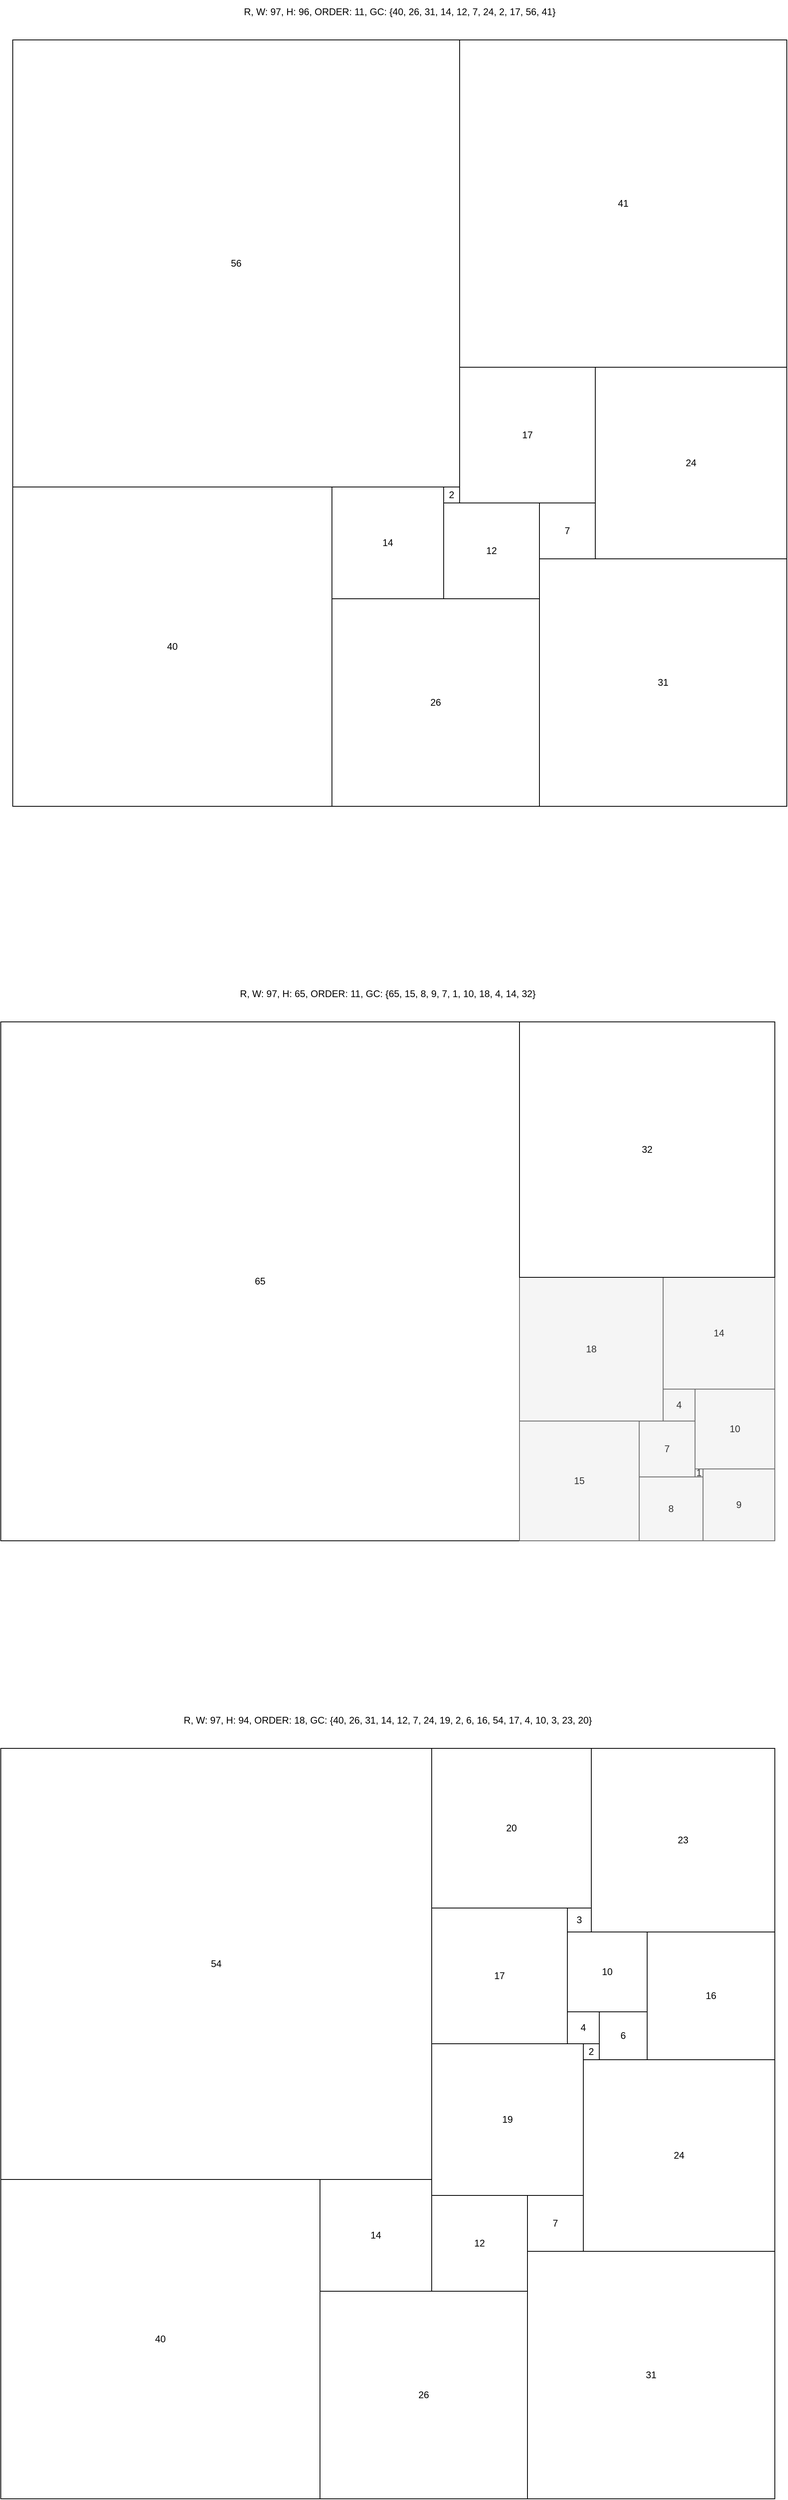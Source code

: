 <mxfile version="21.2.1" type="device">
  <diagram name="Page-1" id="H1nZVYqxkzLZFgEqRADx">
    <mxGraphModel dx="470" dy="2675" grid="1" gridSize="10" guides="1" tooltips="1" connect="1" arrows="1" fold="1" page="1" pageScale="1" pageWidth="850" pageHeight="1100" math="0" shadow="0">
      <root>
        <mxCell id="0" />
        <mxCell id="1" parent="0" />
        <mxCell id="AsBp8XiL8Dx4Y6rQVwFH-709" value="R, W: 97, H: 96, ORDER: 11, GC: {40, 26, 31, 14, 12, 7, 24, 2, 17, 56, 41} " style="text;html=1;strokeColor=none;fillColor=none;align=center;verticalAlign=middle;whiteSpace=wrap;rounded=0;" parent="1" vertex="1">
          <mxGeometry x="1070" width="970" height="30" as="geometry" />
        </mxCell>
        <mxCell id="AsBp8XiL8Dx4Y6rQVwFH-913" value="R, W: 97, H: 65, ORDER: 11, GC: {65, 15, 8, 9, 7, 1, 10, 18, 4, 14, 32} " style="text;html=1;strokeColor=none;fillColor=none;align=center;verticalAlign=middle;whiteSpace=wrap;rounded=0;" parent="1" vertex="1">
          <mxGeometry x="1055" y="1230" width="970" height="30" as="geometry" />
        </mxCell>
        <mxCell id="AsBp8XiL8Dx4Y6rQVwFH-7059" value="R, W: 97, H: 94, ORDER: 18, GC: {40, 26, 31, 14, 12, 7, 24, 19, 2, 6, 16, 54, 17, 4, 10, 3, 23, 20} " style="text;html=1;strokeColor=none;fillColor=none;align=center;verticalAlign=middle;whiteSpace=wrap;rounded=0;" parent="1" vertex="1">
          <mxGeometry x="1055" y="2140" width="970" height="30" as="geometry" />
        </mxCell>
        <mxCell id="LV5SQou6H_aP64EfwUI1-2" value="" style="group;flipV=1;" vertex="1" connectable="0" parent="1">
          <mxGeometry x="1055" y="2190" width="970" height="940" as="geometry" />
        </mxCell>
        <mxCell id="761dnnyQ54j-Cl0NHfQN-7060" value="40" style="rounded=0;whiteSpace=wrap;html=1;" parent="LV5SQou6H_aP64EfwUI1-2" vertex="1">
          <mxGeometry y="540" width="400" height="400" as="geometry" />
        </mxCell>
        <mxCell id="761dnnyQ54j-Cl0NHfQN-7061" value="26" style="rounded=0;whiteSpace=wrap;html=1;" parent="LV5SQou6H_aP64EfwUI1-2" vertex="1">
          <mxGeometry x="400" y="680" width="260" height="260" as="geometry" />
        </mxCell>
        <mxCell id="761dnnyQ54j-Cl0NHfQN-7062" value="31" style="rounded=0;whiteSpace=wrap;html=1;" parent="LV5SQou6H_aP64EfwUI1-2" vertex="1">
          <mxGeometry x="660" y="630" width="310" height="310" as="geometry" />
        </mxCell>
        <mxCell id="761dnnyQ54j-Cl0NHfQN-7063" value="14" style="rounded=0;whiteSpace=wrap;html=1;" parent="LV5SQou6H_aP64EfwUI1-2" vertex="1">
          <mxGeometry x="400" y="540" width="140" height="140" as="geometry" />
        </mxCell>
        <mxCell id="761dnnyQ54j-Cl0NHfQN-7064" value="12" style="rounded=0;whiteSpace=wrap;html=1;" parent="LV5SQou6H_aP64EfwUI1-2" vertex="1">
          <mxGeometry x="540" y="560" width="120" height="120" as="geometry" />
        </mxCell>
        <mxCell id="761dnnyQ54j-Cl0NHfQN-7065" value="7" style="rounded=0;whiteSpace=wrap;html=1;" parent="LV5SQou6H_aP64EfwUI1-2" vertex="1">
          <mxGeometry x="660" y="560" width="70" height="70" as="geometry" />
        </mxCell>
        <mxCell id="761dnnyQ54j-Cl0NHfQN-7066" value="24" style="rounded=0;whiteSpace=wrap;html=1;" parent="LV5SQou6H_aP64EfwUI1-2" vertex="1">
          <mxGeometry x="730" y="390" width="240" height="240" as="geometry" />
        </mxCell>
        <mxCell id="761dnnyQ54j-Cl0NHfQN-7067" value="19" style="rounded=0;whiteSpace=wrap;html=1;" parent="LV5SQou6H_aP64EfwUI1-2" vertex="1">
          <mxGeometry x="540" y="370" width="190" height="190" as="geometry" />
        </mxCell>
        <mxCell id="761dnnyQ54j-Cl0NHfQN-7068" value="2" style="rounded=0;whiteSpace=wrap;html=1;" parent="LV5SQou6H_aP64EfwUI1-2" vertex="1">
          <mxGeometry x="730" y="370" width="20" height="20" as="geometry" />
        </mxCell>
        <mxCell id="761dnnyQ54j-Cl0NHfQN-7069" value="6" style="rounded=0;whiteSpace=wrap;html=1;" parent="LV5SQou6H_aP64EfwUI1-2" vertex="1">
          <mxGeometry x="750" y="330" width="60" height="60" as="geometry" />
        </mxCell>
        <mxCell id="761dnnyQ54j-Cl0NHfQN-7070" value="16" style="rounded=0;whiteSpace=wrap;html=1;" parent="LV5SQou6H_aP64EfwUI1-2" vertex="1">
          <mxGeometry x="810" y="230" width="160" height="160" as="geometry" />
        </mxCell>
        <mxCell id="761dnnyQ54j-Cl0NHfQN-7071" value="54" style="rounded=0;whiteSpace=wrap;html=1;" parent="LV5SQou6H_aP64EfwUI1-2" vertex="1">
          <mxGeometry width="540" height="540" as="geometry" />
        </mxCell>
        <mxCell id="761dnnyQ54j-Cl0NHfQN-7072" value="17" style="rounded=0;whiteSpace=wrap;html=1;" parent="LV5SQou6H_aP64EfwUI1-2" vertex="1">
          <mxGeometry x="540" y="200" width="170" height="170" as="geometry" />
        </mxCell>
        <mxCell id="761dnnyQ54j-Cl0NHfQN-7073" value="4" style="rounded=0;whiteSpace=wrap;html=1;" parent="LV5SQou6H_aP64EfwUI1-2" vertex="1">
          <mxGeometry x="710" y="330" width="40" height="40" as="geometry" />
        </mxCell>
        <mxCell id="761dnnyQ54j-Cl0NHfQN-7074" value="10" style="rounded=0;whiteSpace=wrap;html=1;" parent="LV5SQou6H_aP64EfwUI1-2" vertex="1">
          <mxGeometry x="710" y="230" width="100" height="100" as="geometry" />
        </mxCell>
        <mxCell id="761dnnyQ54j-Cl0NHfQN-7075" value="3" style="rounded=0;whiteSpace=wrap;html=1;" parent="LV5SQou6H_aP64EfwUI1-2" vertex="1">
          <mxGeometry x="710" y="200" width="30" height="30" as="geometry" />
        </mxCell>
        <mxCell id="761dnnyQ54j-Cl0NHfQN-7076" value="23" style="rounded=0;whiteSpace=wrap;html=1;" parent="LV5SQou6H_aP64EfwUI1-2" vertex="1">
          <mxGeometry x="740" width="230" height="230" as="geometry" />
        </mxCell>
        <mxCell id="761dnnyQ54j-Cl0NHfQN-7077" value="20" style="rounded=0;whiteSpace=wrap;html=1;" parent="LV5SQou6H_aP64EfwUI1-2" vertex="1">
          <mxGeometry x="540" width="200" height="200" as="geometry" />
        </mxCell>
        <mxCell id="LV5SQou6H_aP64EfwUI1-3" value="" style="group;flipV=1;" vertex="1" connectable="0" parent="1">
          <mxGeometry x="1055" y="1280" width="970" height="650" as="geometry" />
        </mxCell>
        <mxCell id="761dnnyQ54j-Cl0NHfQN-914" value="65" style="rounded=0;whiteSpace=wrap;html=1;" parent="LV5SQou6H_aP64EfwUI1-3" vertex="1">
          <mxGeometry width="650" height="650" as="geometry" />
        </mxCell>
        <mxCell id="761dnnyQ54j-Cl0NHfQN-915" value="15" style="rounded=0;whiteSpace=wrap;html=1;fillColor=#f5f5f5;strokeColor=#666666;fontColor=#333333;" parent="LV5SQou6H_aP64EfwUI1-3" vertex="1">
          <mxGeometry x="650" y="500" width="150" height="150" as="geometry" />
        </mxCell>
        <mxCell id="761dnnyQ54j-Cl0NHfQN-916" value="8" style="rounded=0;whiteSpace=wrap;html=1;fillColor=#f5f5f5;strokeColor=#666666;fontColor=#333333;" parent="LV5SQou6H_aP64EfwUI1-3" vertex="1">
          <mxGeometry x="800" y="570" width="80" height="80" as="geometry" />
        </mxCell>
        <mxCell id="761dnnyQ54j-Cl0NHfQN-917" value="9" style="rounded=0;whiteSpace=wrap;html=1;fillColor=#f5f5f5;strokeColor=#666666;fontColor=#333333;" parent="LV5SQou6H_aP64EfwUI1-3" vertex="1">
          <mxGeometry x="880" y="560" width="90" height="90" as="geometry" />
        </mxCell>
        <mxCell id="761dnnyQ54j-Cl0NHfQN-918" value="7" style="rounded=0;whiteSpace=wrap;html=1;fillColor=#f5f5f5;strokeColor=#666666;fontColor=#333333;" parent="LV5SQou6H_aP64EfwUI1-3" vertex="1">
          <mxGeometry x="800" y="500" width="70" height="70" as="geometry" />
        </mxCell>
        <mxCell id="761dnnyQ54j-Cl0NHfQN-919" value="1" style="rounded=0;whiteSpace=wrap;html=1;fillColor=#f5f5f5;strokeColor=#666666;fontColor=#333333;" parent="LV5SQou6H_aP64EfwUI1-3" vertex="1">
          <mxGeometry x="870" y="560" width="10" height="10" as="geometry" />
        </mxCell>
        <mxCell id="761dnnyQ54j-Cl0NHfQN-920" value="10" style="rounded=0;whiteSpace=wrap;html=1;fillColor=#f5f5f5;strokeColor=#666666;fontColor=#333333;" parent="LV5SQou6H_aP64EfwUI1-3" vertex="1">
          <mxGeometry x="870" y="460" width="100" height="100" as="geometry" />
        </mxCell>
        <mxCell id="761dnnyQ54j-Cl0NHfQN-921" value="18" style="rounded=0;whiteSpace=wrap;html=1;fillColor=#f5f5f5;strokeColor=#666666;fontColor=#333333;" parent="LV5SQou6H_aP64EfwUI1-3" vertex="1">
          <mxGeometry x="650" y="320" width="180" height="180" as="geometry" />
        </mxCell>
        <mxCell id="761dnnyQ54j-Cl0NHfQN-922" value="4" style="rounded=0;whiteSpace=wrap;html=1;fillColor=#f5f5f5;strokeColor=#666666;fontColor=#333333;" parent="LV5SQou6H_aP64EfwUI1-3" vertex="1">
          <mxGeometry x="830" y="460" width="40" height="40" as="geometry" />
        </mxCell>
        <mxCell id="761dnnyQ54j-Cl0NHfQN-923" value="14" style="rounded=0;whiteSpace=wrap;html=1;fillColor=#f5f5f5;strokeColor=#666666;fontColor=#333333;" parent="LV5SQou6H_aP64EfwUI1-3" vertex="1">
          <mxGeometry x="830" y="320" width="140" height="140" as="geometry" />
        </mxCell>
        <mxCell id="761dnnyQ54j-Cl0NHfQN-924" value="32" style="rounded=0;whiteSpace=wrap;html=1;" parent="LV5SQou6H_aP64EfwUI1-3" vertex="1">
          <mxGeometry x="650" width="320" height="320" as="geometry" />
        </mxCell>
        <mxCell id="LV5SQou6H_aP64EfwUI1-4" value="" style="group;flipV=1;" vertex="1" connectable="0" parent="1">
          <mxGeometry x="1070" y="50" width="970" height="960" as="geometry" />
        </mxCell>
        <mxCell id="761dnnyQ54j-Cl0NHfQN-710" value="40" style="rounded=0;whiteSpace=wrap;html=1;" parent="LV5SQou6H_aP64EfwUI1-4" vertex="1">
          <mxGeometry y="560" width="400" height="400" as="geometry" />
        </mxCell>
        <mxCell id="761dnnyQ54j-Cl0NHfQN-711" value="26" style="rounded=0;whiteSpace=wrap;html=1;" parent="LV5SQou6H_aP64EfwUI1-4" vertex="1">
          <mxGeometry x="400" y="700" width="260" height="260" as="geometry" />
        </mxCell>
        <mxCell id="761dnnyQ54j-Cl0NHfQN-712" value="31" style="rounded=0;whiteSpace=wrap;html=1;" parent="LV5SQou6H_aP64EfwUI1-4" vertex="1">
          <mxGeometry x="660" y="650" width="310" height="310" as="geometry" />
        </mxCell>
        <mxCell id="761dnnyQ54j-Cl0NHfQN-713" value="14" style="rounded=0;whiteSpace=wrap;html=1;" parent="LV5SQou6H_aP64EfwUI1-4" vertex="1">
          <mxGeometry x="400" y="560" width="140" height="140" as="geometry" />
        </mxCell>
        <mxCell id="761dnnyQ54j-Cl0NHfQN-714" value="12" style="rounded=0;whiteSpace=wrap;html=1;" parent="LV5SQou6H_aP64EfwUI1-4" vertex="1">
          <mxGeometry x="540" y="580" width="120" height="120" as="geometry" />
        </mxCell>
        <mxCell id="761dnnyQ54j-Cl0NHfQN-715" value="7" style="rounded=0;whiteSpace=wrap;html=1;" parent="LV5SQou6H_aP64EfwUI1-4" vertex="1">
          <mxGeometry x="660" y="580" width="70" height="70" as="geometry" />
        </mxCell>
        <mxCell id="761dnnyQ54j-Cl0NHfQN-716" value="24" style="rounded=0;whiteSpace=wrap;html=1;" parent="LV5SQou6H_aP64EfwUI1-4" vertex="1">
          <mxGeometry x="730" y="410" width="240" height="240" as="geometry" />
        </mxCell>
        <mxCell id="761dnnyQ54j-Cl0NHfQN-717" value="2" style="rounded=0;whiteSpace=wrap;html=1;" parent="LV5SQou6H_aP64EfwUI1-4" vertex="1">
          <mxGeometry x="540" y="560" width="20" height="20" as="geometry" />
        </mxCell>
        <mxCell id="761dnnyQ54j-Cl0NHfQN-718" value="17" style="rounded=0;whiteSpace=wrap;html=1;" parent="LV5SQou6H_aP64EfwUI1-4" vertex="1">
          <mxGeometry x="560" y="410" width="170" height="170" as="geometry" />
        </mxCell>
        <mxCell id="761dnnyQ54j-Cl0NHfQN-719" value="56" style="rounded=0;whiteSpace=wrap;html=1;" parent="LV5SQou6H_aP64EfwUI1-4" vertex="1">
          <mxGeometry width="560" height="560" as="geometry" />
        </mxCell>
        <mxCell id="761dnnyQ54j-Cl0NHfQN-720" value="41" style="rounded=0;whiteSpace=wrap;html=1;" parent="LV5SQou6H_aP64EfwUI1-4" vertex="1">
          <mxGeometry x="560" width="410" height="410" as="geometry" />
        </mxCell>
      </root>
    </mxGraphModel>
  </diagram>
</mxfile>
